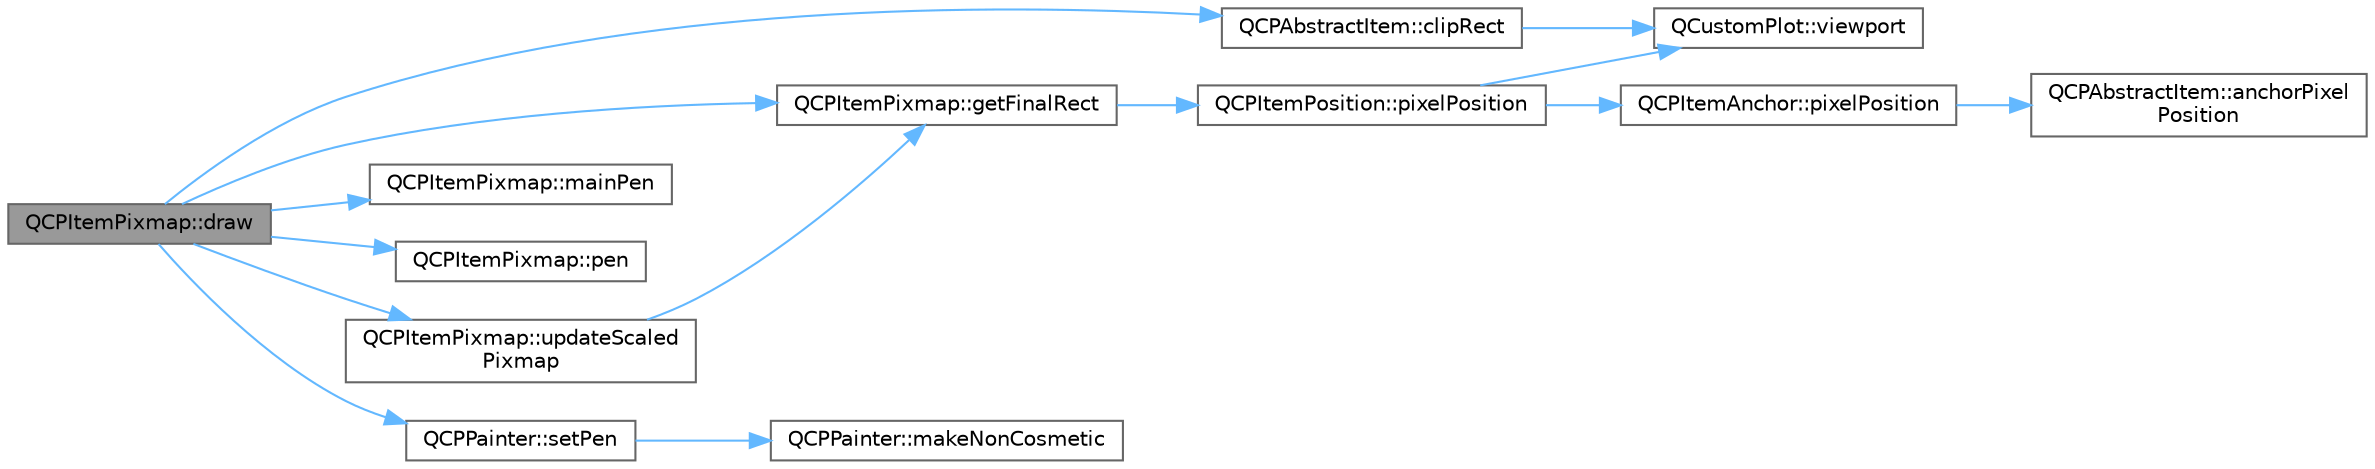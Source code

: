 digraph "QCPItemPixmap::draw"
{
 // LATEX_PDF_SIZE
  bgcolor="transparent";
  edge [fontname=Helvetica,fontsize=10,labelfontname=Helvetica,labelfontsize=10];
  node [fontname=Helvetica,fontsize=10,shape=box,height=0.2,width=0.4];
  rankdir="LR";
  Node1 [label="QCPItemPixmap::draw",height=0.2,width=0.4,color="gray40", fillcolor="grey60", style="filled", fontcolor="black",tooltip=" "];
  Node1 -> Node2 [color="steelblue1",style="solid"];
  Node2 [label="QCPAbstractItem::clipRect",height=0.2,width=0.4,color="grey40", fillcolor="white", style="filled",URL="$class_q_c_p_abstract_item.html#a6ad60000f29afe11035e1f791dcbd45a",tooltip=" "];
  Node2 -> Node3 [color="steelblue1",style="solid"];
  Node3 [label="QCustomPlot::viewport",height=0.2,width=0.4,color="grey40", fillcolor="white", style="filled",URL="$class_q_custom_plot.html#a19842409b18f556b256d05e97fffc670",tooltip=" "];
  Node1 -> Node4 [color="steelblue1",style="solid"];
  Node4 [label="QCPItemPixmap::getFinalRect",height=0.2,width=0.4,color="grey40", fillcolor="white", style="filled",URL="$class_q_c_p_item_pixmap.html#a4e7d803e5093c457a109f8fae56677c2",tooltip=" "];
  Node4 -> Node5 [color="steelblue1",style="solid"];
  Node5 [label="QCPItemPosition::pixelPosition",height=0.2,width=0.4,color="grey40", fillcolor="white", style="filled",URL="$class_q_c_p_item_position.html#a8be9a4787635433edecc75164beb748d",tooltip=" "];
  Node5 -> Node6 [color="steelblue1",style="solid"];
  Node6 [label="QCPItemAnchor::pixelPosition",height=0.2,width=0.4,color="grey40", fillcolor="white", style="filled",URL="$class_q_c_p_item_anchor.html#a06dcfb7220d26eee93eef56ae66582cb",tooltip=" "];
  Node6 -> Node7 [color="steelblue1",style="solid"];
  Node7 [label="QCPAbstractItem::anchorPixel\lPosition",height=0.2,width=0.4,color="grey40", fillcolor="white", style="filled",URL="$class_q_c_p_abstract_item.html#ada5bad4e1196c4fc0d0d12328e24b8f2",tooltip=" "];
  Node5 -> Node3 [color="steelblue1",style="solid"];
  Node1 -> Node8 [color="steelblue1",style="solid"];
  Node8 [label="QCPItemPixmap::mainPen",height=0.2,width=0.4,color="grey40", fillcolor="white", style="filled",URL="$class_q_c_p_item_pixmap.html#aad6dddd67163831538d40023a98a9fe7",tooltip=" "];
  Node1 -> Node9 [color="steelblue1",style="solid"];
  Node9 [label="QCPItemPixmap::pen",height=0.2,width=0.4,color="grey40", fillcolor="white", style="filled",URL="$class_q_c_p_item_pixmap.html#a6ae9922eba6386a5ac4e2a569ec29e1f",tooltip=" "];
  Node1 -> Node10 [color="steelblue1",style="solid"];
  Node10 [label="QCPPainter::setPen",height=0.2,width=0.4,color="grey40", fillcolor="white", style="filled",URL="$class_q_c_p_painter.html#af9c7a4cd1791403901f8c5b82a150195",tooltip=" "];
  Node10 -> Node11 [color="steelblue1",style="solid"];
  Node11 [label="QCPPainter::makeNonCosmetic",height=0.2,width=0.4,color="grey40", fillcolor="white", style="filled",URL="$class_q_c_p_painter.html#a7e63fbcf47e35c6f2ecd11b8fef7c7d8",tooltip=" "];
  Node1 -> Node12 [color="steelblue1",style="solid"];
  Node12 [label="QCPItemPixmap::updateScaled\lPixmap",height=0.2,width=0.4,color="grey40", fillcolor="white", style="filled",URL="$class_q_c_p_item_pixmap.html#a8bced3027b326b290726cd1979c7cfc6",tooltip=" "];
  Node12 -> Node4 [color="steelblue1",style="solid"];
}
